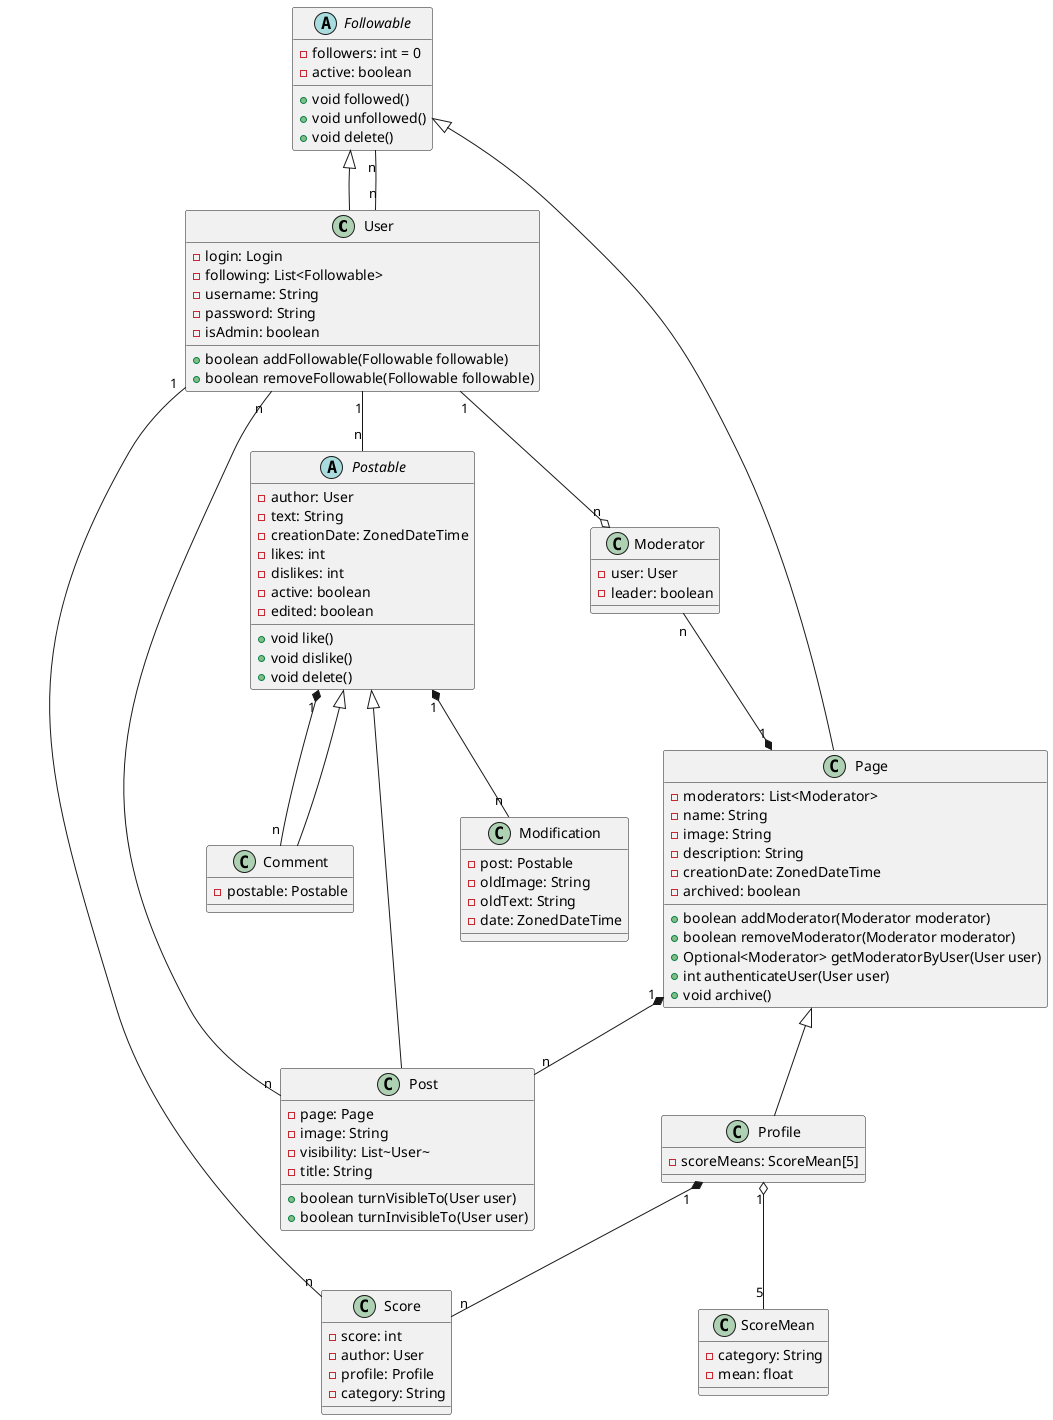 @startuml Classes
    class User {
        -login: Login
        -following: List<Followable>
        -username: String
        -password: String
        -isAdmin: boolean
        +boolean addFollowable(Followable followable)
        +boolean removeFollowable(Followable followable)
    }
    class Page {
        -moderators: List<Moderator>
        -name: String
        -image: String
        -description: String
        -creationDate: ZonedDateTime
        -archived: boolean
        +boolean addModerator(Moderator moderator)
        +boolean removeModerator(Moderator moderator)
        +Optional<Moderator> getModeratorByUser(User user)
        +int authenticateUser(User user)
        +void archive()
    }
    abstract class Followable {
        -followers: int = 0
        -active: boolean
        +void followed()
        +void unfollowed()
        +void delete()
    }
    class Profile {
        -scoreMeans: ScoreMean[5] 
    }
    abstract class Postable {
        -author: User
        -text: String
        -creationDate: ZonedDateTime
        -likes: int
        -dislikes: int
        -active: boolean
        -edited: boolean
        +void like()
        +void dislike()
        +void delete()
    }
    class Post {
        -page: Page
        -image: String
        -visibility: List~User~
        -title: String
        +boolean turnVisibleTo(User user)
        +boolean turnInvisibleTo(User user)
    }
    class Comment {
        -postable: Postable
    }
    class Modification {
        -post: Postable
        -oldImage: String
        -oldText: String
        -date: ZonedDateTime
    }
    class Score {
        -score: int
        -author: User
        -profile: Profile
        -category: String
    }
    class Moderator {
        -user: User
        -leader: boolean
    }
    class ScoreMean {
        -category: String
        -mean: float
    }
    Followable <|-- User
    Followable <|-- Page
    Followable "n" -- "n" User
    User "1" -- "n" Postable
    User "1" --o "n" Moderator
    User "1" -- "n" Score
    Moderator "n" --* "1" Page
    Page "1" *-- "n" Post
    Postable "1" *-- "n" Modification
    Postable "1" *-- "n" Comment
    Profile "1" *-- "n" Score
    User "n" -- "n" Post
    Profile "1" o-- "5" ScoreMean
    Page <|-- Profile
    Postable <|-- Post
    Postable <|-- Comment
@enduml
